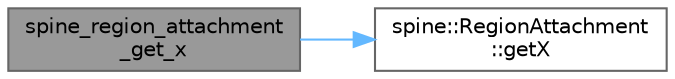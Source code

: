 digraph "spine_region_attachment_get_x"
{
 // LATEX_PDF_SIZE
  bgcolor="transparent";
  edge [fontname=Helvetica,fontsize=10,labelfontname=Helvetica,labelfontsize=10];
  node [fontname=Helvetica,fontsize=10,shape=box,height=0.2,width=0.4];
  rankdir="LR";
  Node1 [id="Node000001",label="spine_region_attachment\l_get_x",height=0.2,width=0.4,color="gray40", fillcolor="grey60", style="filled", fontcolor="black",tooltip=" "];
  Node1 -> Node2 [id="edge2_Node000001_Node000002",color="steelblue1",style="solid",tooltip=" "];
  Node2 [id="Node000002",label="spine::RegionAttachment\l::getX",height=0.2,width=0.4,color="grey40", fillcolor="white", style="filled",URL="$classspine_1_1_region_attachment.html#a58c6b69973cc924dadb7088a37e3b7f8",tooltip=" "];
}
